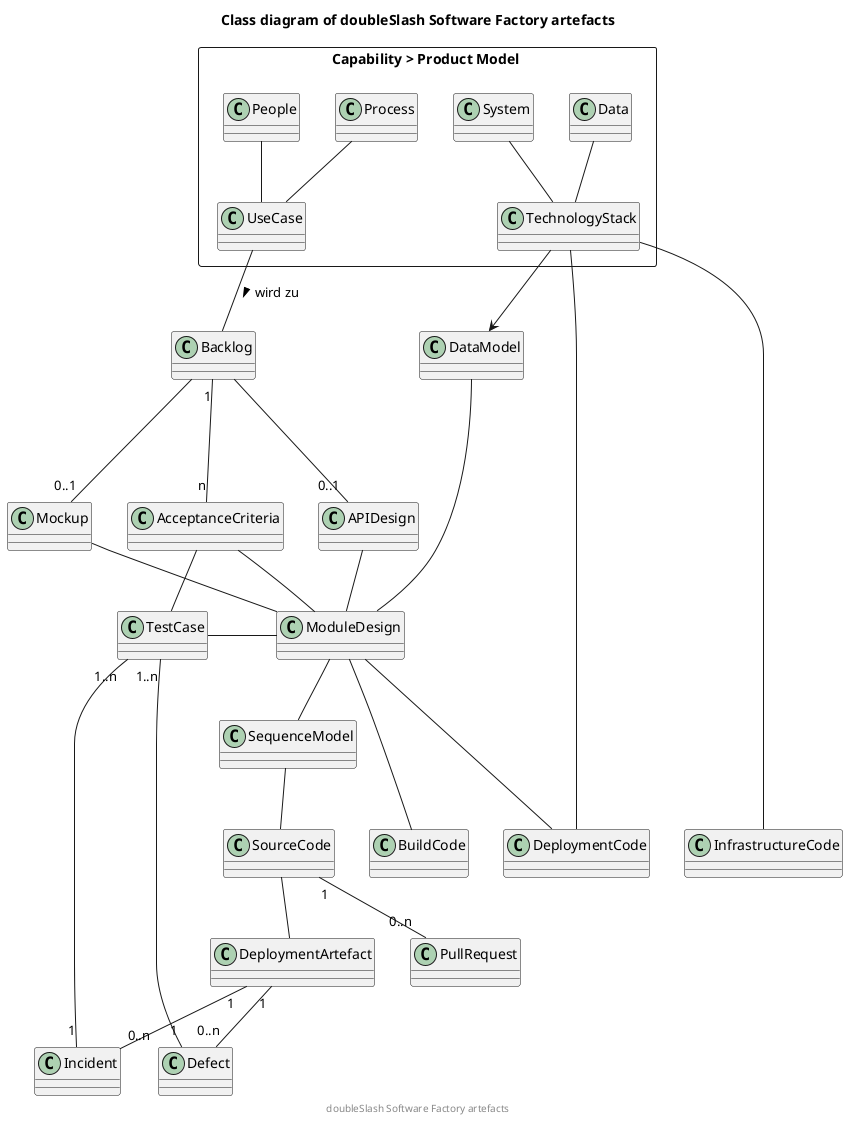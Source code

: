 @startuml Softwarefactory_Datamodel

title Class diagram of doubleSlash Software Factory artefacts
footer doubleSlash Software Factory artefacts

'Das ProductModel beschreibt eine Capability in den Dimensionen People, Process, System und Data vollständig.
'Diese vier Perspektiven sichern ab, dass keine Missverständnisse oder Lücken in der weiteren
'Entwicklung entstehen.
rectangle "Capability > Product Model " {
    together {
        class People
        class Process
        class System
        class Data
    }
    'Beschreibung der Interaktionen des Systems mit den Benutzern (Aktoren) oder anderen Systemen
    class UseCase
    ' Sammlung aller Technologien, die für das Produkt eingesetzt werden sollen:
    ' Frontend, Backend, Datenbank, Infrastruktur, Entwicklungswerkzeuge und Bibliotheken
    class TechnologyStack
}

'Dokumentation der Anforderungen nach dem Schema:
' Als [Rolle] möchte ich [Funktion], damit [Nutzen].
class Backlog

'Ein physikalisches Datenmodell beschreibt die Struktur und Beziehungen der Daten in einer Datenbank.
'Es definiert die Tabellen, Spalten, Relationen und Constraints.
class DataModel
class Mockup
class APIDesign
class AcceptanceCriteria
class TestCase
class ModuleDesign
class SequenceModel
class SourceCode
class BuildCode
class DeploymentCode
class InfrastructureCode
class DeploymentArtefact

class Incident
class Defect
class PullRequest

'Ableitung der Use Cases aus dem Benutzer- und Prozessmodell
People  -- UseCase
Process --  UseCase
System -- TechnologyStack
Data -- TechnologyStack
UseCase -- Backlog : wird zu >

TechnologyStack --> DataModel
Backlog --- "0..1" Mockup
Backlog --- "0..1" APIDesign
Backlog "1" --- "n" AcceptanceCriteria

AcceptanceCriteria -- TestCase
TestCase - ModuleDesign

DataModel -- ModuleDesign
Mockup -- ModuleDesign
AcceptanceCriteria -- ModuleDesign

APIDesign -- ModuleDesign

ModuleDesign -- SequenceModel

SequenceModel -- SourceCode

ModuleDesign --- DeploymentCode
ModuleDesign --- BuildCode
TechnologyStack ---- DeploymentCode
TechnologyStack ------- InfrastructureCode 

SourceCode "1" -- "0..n" PullRequest
SourceCode -- DeploymentArtefact


DeploymentArtefact "1" -- "0..n" Defect
DeploymentArtefact "1" -- "0..n" Incident

Defect "1" --- "1..n" TestCase
Incident "1" -- "1..n" TestCase

@enduml
